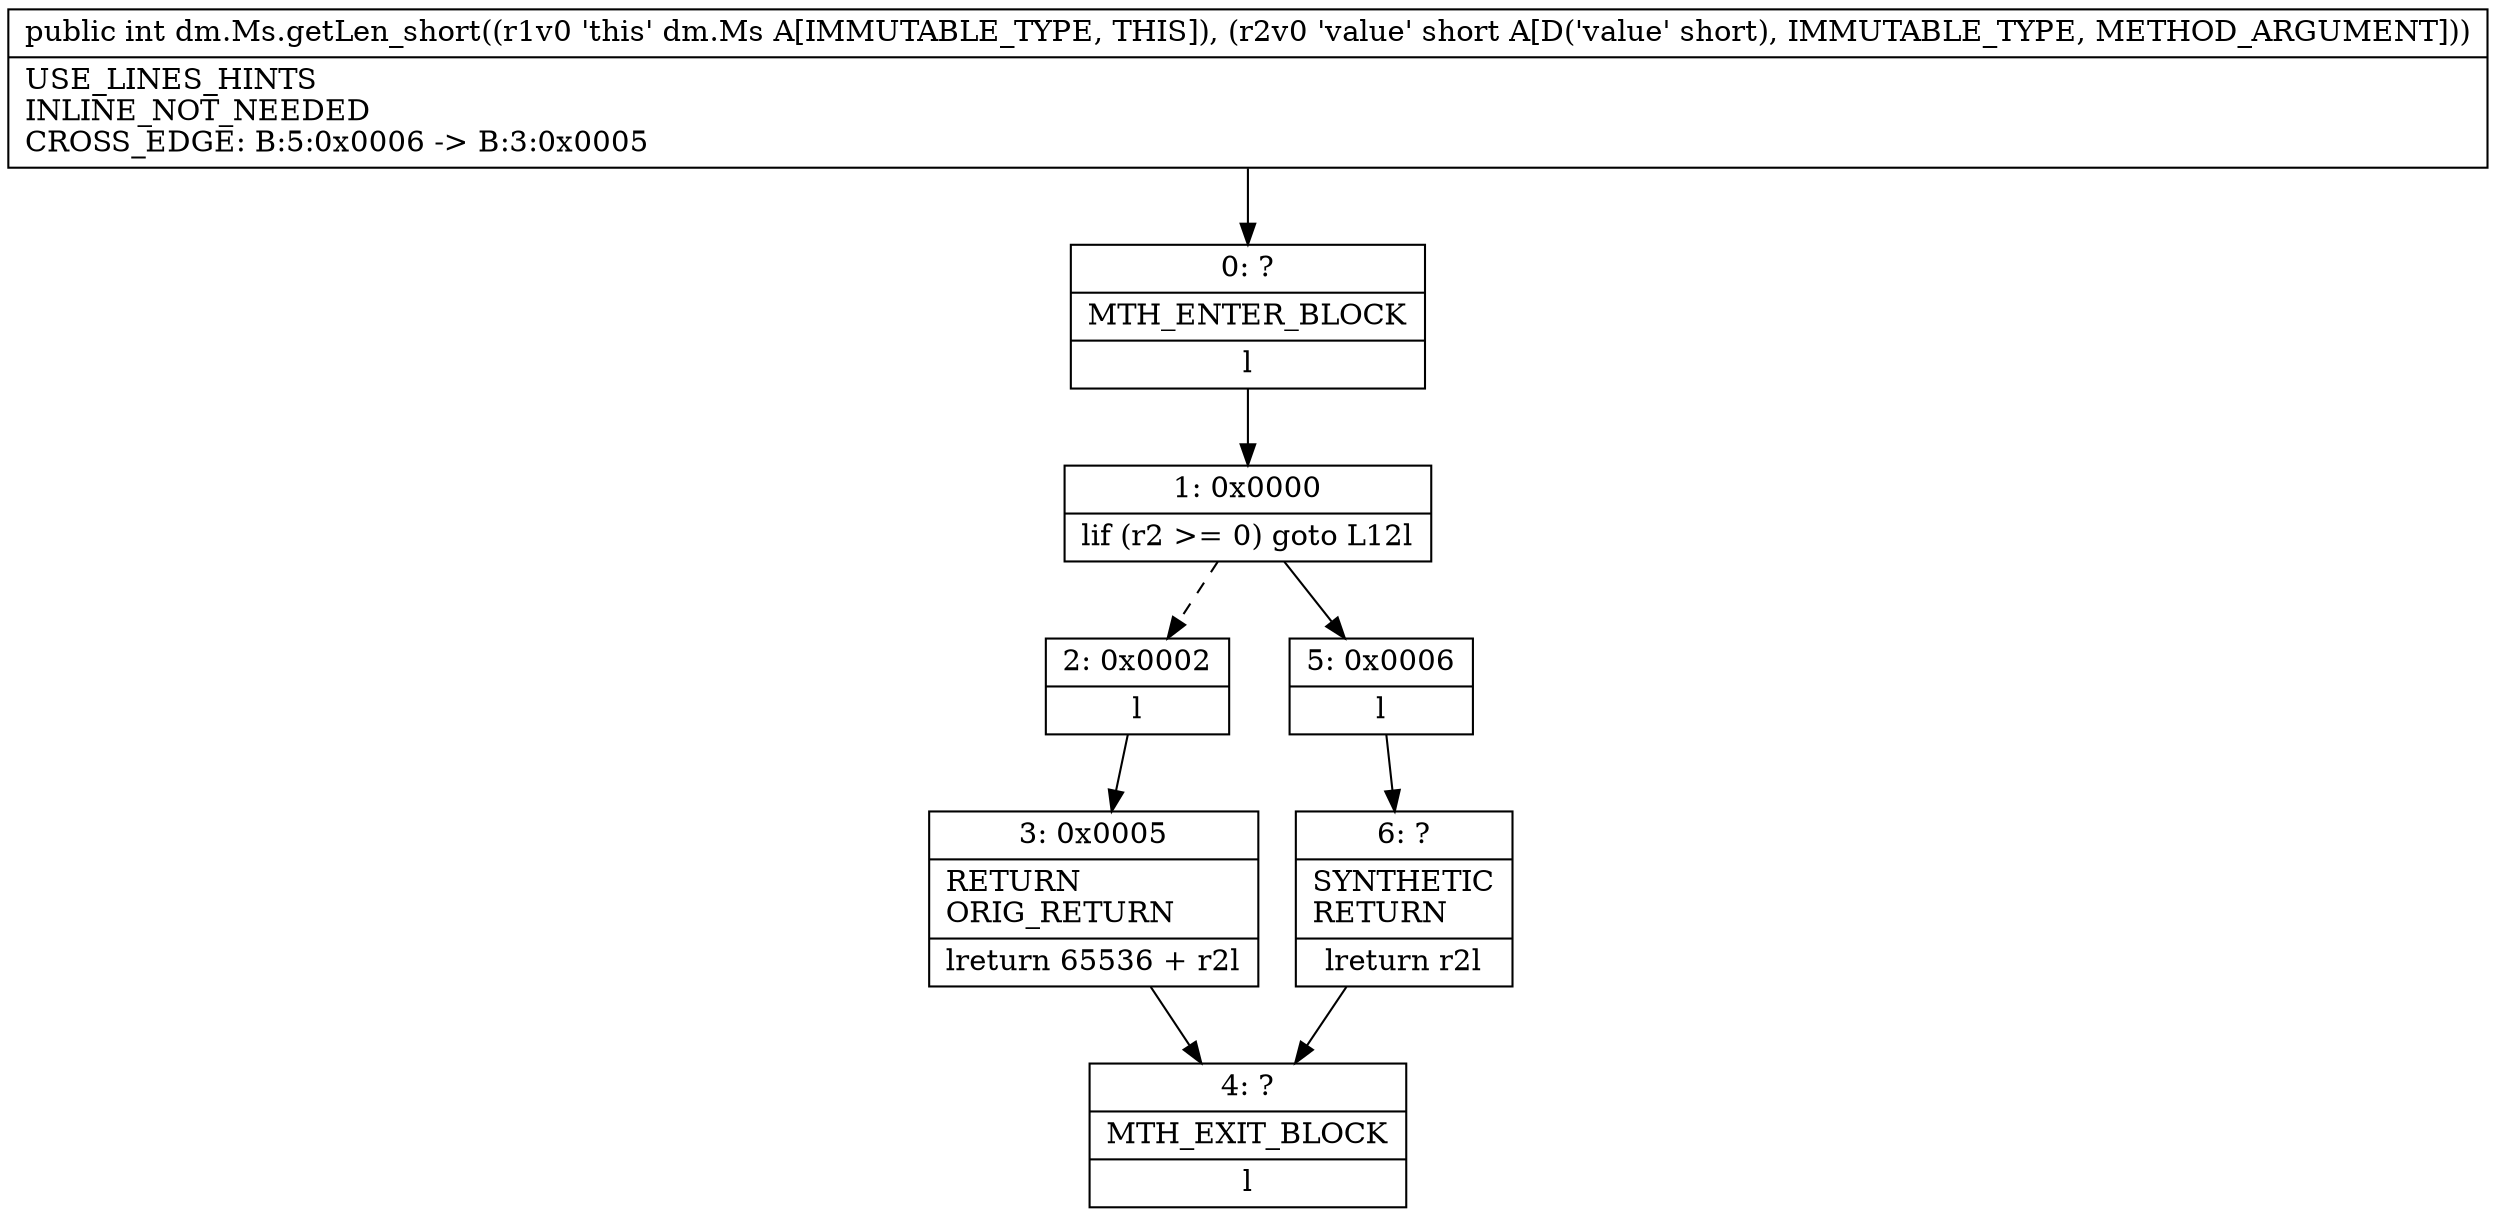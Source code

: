 digraph "CFG fordm.Ms.getLen_short(S)I" {
Node_0 [shape=record,label="{0\:\ ?|MTH_ENTER_BLOCK\l|l}"];
Node_1 [shape=record,label="{1\:\ 0x0000|lif (r2 \>= 0) goto L12l}"];
Node_2 [shape=record,label="{2\:\ 0x0002|l}"];
Node_3 [shape=record,label="{3\:\ 0x0005|RETURN\lORIG_RETURN\l|lreturn 65536 + r2l}"];
Node_4 [shape=record,label="{4\:\ ?|MTH_EXIT_BLOCK\l|l}"];
Node_5 [shape=record,label="{5\:\ 0x0006|l}"];
Node_6 [shape=record,label="{6\:\ ?|SYNTHETIC\lRETURN\l|lreturn r2l}"];
MethodNode[shape=record,label="{public int dm.Ms.getLen_short((r1v0 'this' dm.Ms A[IMMUTABLE_TYPE, THIS]), (r2v0 'value' short A[D('value' short), IMMUTABLE_TYPE, METHOD_ARGUMENT]))  | USE_LINES_HINTS\lINLINE_NOT_NEEDED\lCROSS_EDGE: B:5:0x0006 \-\> B:3:0x0005\l}"];
MethodNode -> Node_0;
Node_0 -> Node_1;
Node_1 -> Node_2[style=dashed];
Node_1 -> Node_5;
Node_2 -> Node_3;
Node_3 -> Node_4;
Node_5 -> Node_6;
Node_6 -> Node_4;
}

